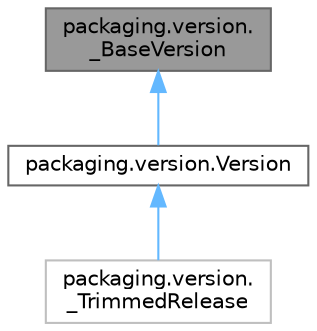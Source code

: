 digraph "packaging.version._BaseVersion"
{
 // LATEX_PDF_SIZE
  bgcolor="transparent";
  edge [fontname=Helvetica,fontsize=10,labelfontname=Helvetica,labelfontsize=10];
  node [fontname=Helvetica,fontsize=10,shape=box,height=0.2,width=0.4];
  Node1 [id="Node000001",label="packaging.version.\l_BaseVersion",height=0.2,width=0.4,color="gray40", fillcolor="grey60", style="filled", fontcolor="black",tooltip=" "];
  Node1 -> Node2 [id="edge1_Node000001_Node000002",dir="back",color="steelblue1",style="solid",tooltip=" "];
  Node2 [id="Node000002",label="packaging.version.Version",height=0.2,width=0.4,color="gray40", fillcolor="white", style="filled",URL="$d7/dca/classpackaging_1_1version_1_1Version.html",tooltip=" "];
  Node2 -> Node3 [id="edge2_Node000002_Node000003",dir="back",color="steelblue1",style="solid",tooltip=" "];
  Node3 [id="Node000003",label="packaging.version.\l_TrimmedRelease",height=0.2,width=0.4,color="grey75", fillcolor="white", style="filled",URL="$d0/d2f/classpackaging_1_1version_1_1__TrimmedRelease.html",tooltip=" "];
}
